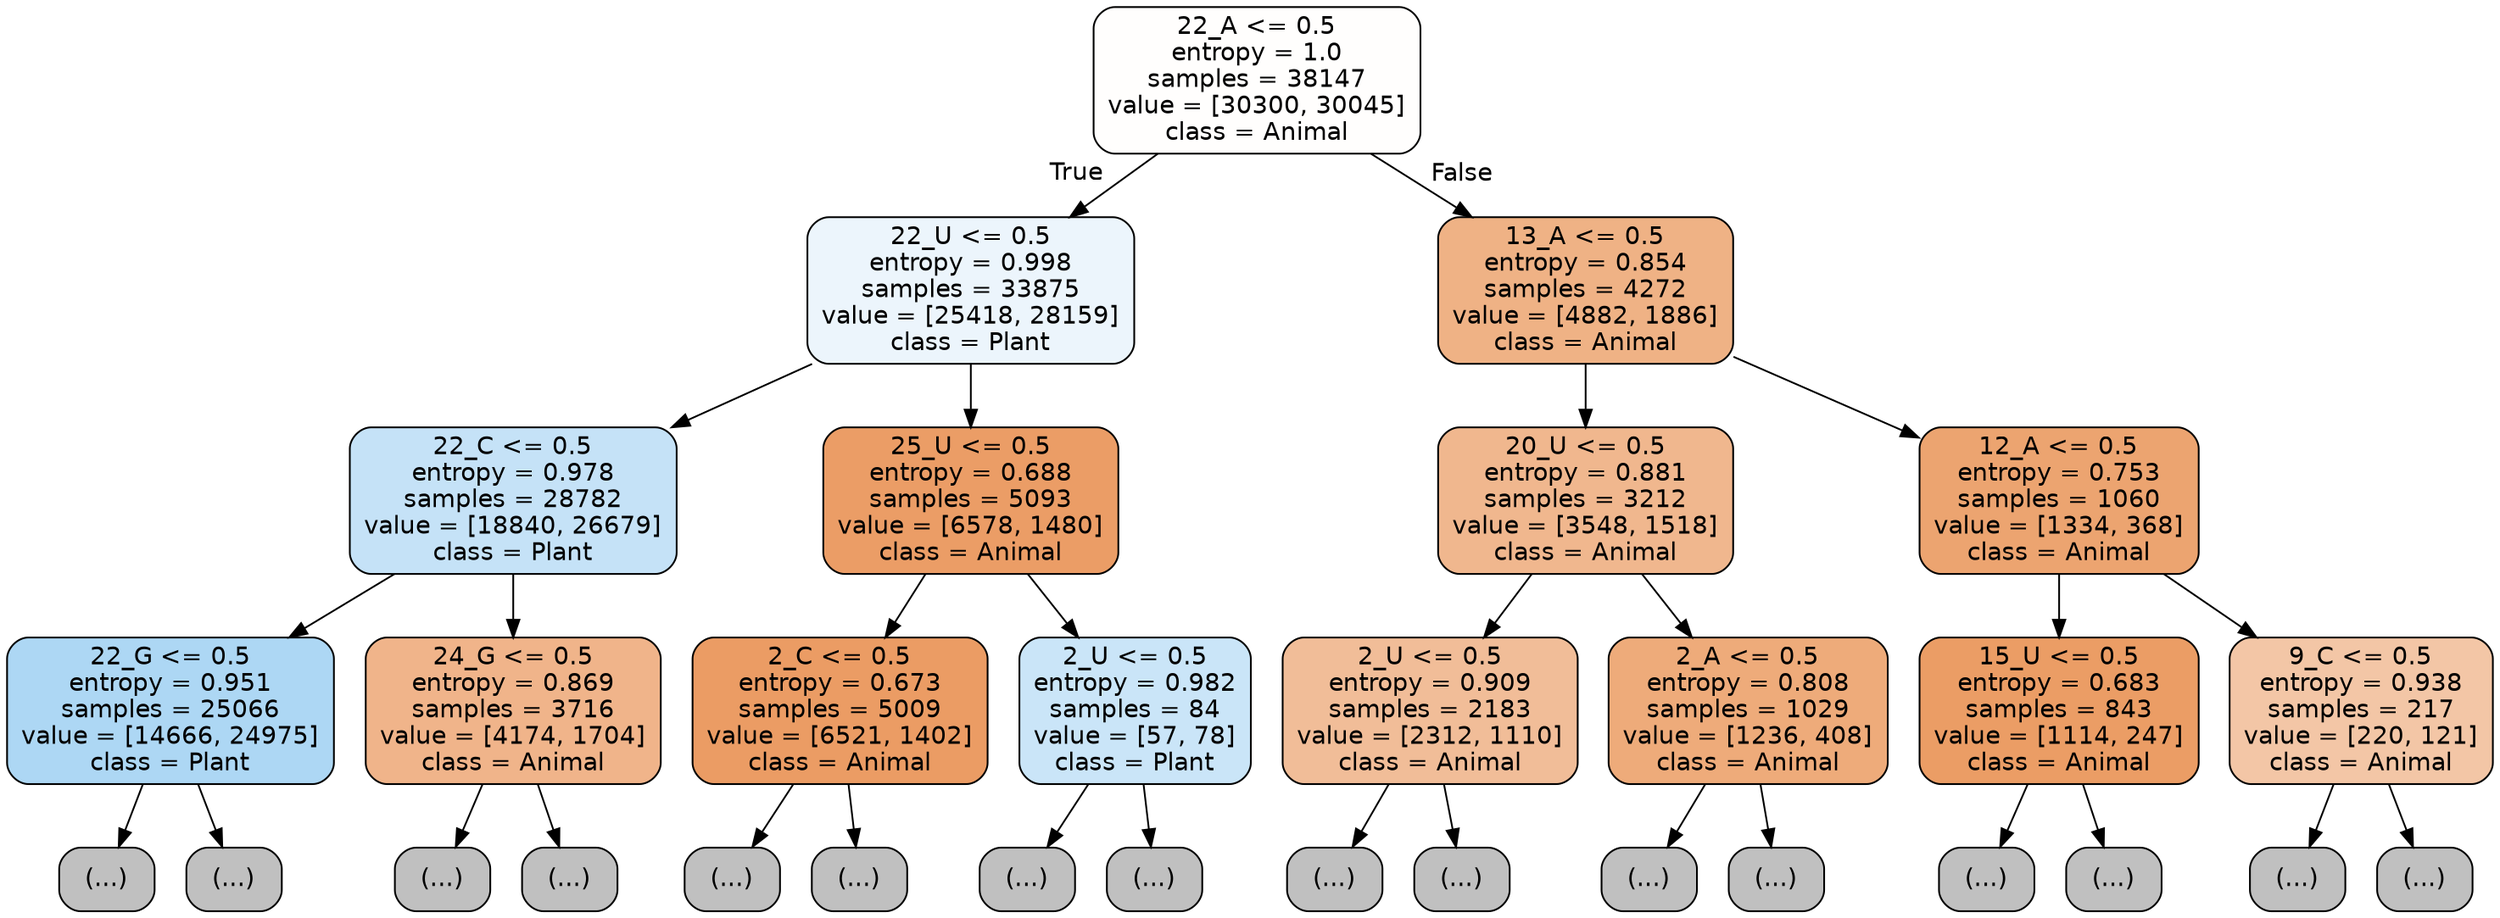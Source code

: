digraph Tree {
node [shape=box, style="filled, rounded", color="black", fontname="helvetica"] ;
edge [fontname="helvetica"] ;
0 [label="22_A <= 0.5\nentropy = 1.0\nsamples = 38147\nvalue = [30300, 30045]\nclass = Animal", fillcolor="#fffefd"] ;
1 [label="22_U <= 0.5\nentropy = 0.998\nsamples = 33875\nvalue = [25418, 28159]\nclass = Plant", fillcolor="#ecf5fc"] ;
0 -> 1 [labeldistance=2.5, labelangle=45, headlabel="True"] ;
2 [label="22_C <= 0.5\nentropy = 0.978\nsamples = 28782\nvalue = [18840, 26679]\nclass = Plant", fillcolor="#c5e2f7"] ;
1 -> 2 ;
3 [label="22_G <= 0.5\nentropy = 0.951\nsamples = 25066\nvalue = [14666, 24975]\nclass = Plant", fillcolor="#add7f4"] ;
2 -> 3 ;
4 [label="(...)", fillcolor="#C0C0C0"] ;
3 -> 4 ;
8795 [label="(...)", fillcolor="#C0C0C0"] ;
3 -> 8795 ;
10730 [label="24_G <= 0.5\nentropy = 0.869\nsamples = 3716\nvalue = [4174, 1704]\nclass = Animal", fillcolor="#f0b48a"] ;
2 -> 10730 ;
10731 [label="(...)", fillcolor="#C0C0C0"] ;
10730 -> 10731 ;
12406 [label="(...)", fillcolor="#C0C0C0"] ;
10730 -> 12406 ;
12519 [label="25_U <= 0.5\nentropy = 0.688\nsamples = 5093\nvalue = [6578, 1480]\nclass = Animal", fillcolor="#eb9d66"] ;
1 -> 12519 ;
12520 [label="2_C <= 0.5\nentropy = 0.673\nsamples = 5009\nvalue = [6521, 1402]\nclass = Animal", fillcolor="#eb9c64"] ;
12519 -> 12520 ;
12521 [label="(...)", fillcolor="#C0C0C0"] ;
12520 -> 12521 ;
13974 [label="(...)", fillcolor="#C0C0C0"] ;
12520 -> 13974 ;
14367 [label="2_U <= 0.5\nentropy = 0.982\nsamples = 84\nvalue = [57, 78]\nclass = Plant", fillcolor="#cae5f8"] ;
12519 -> 14367 ;
14368 [label="(...)", fillcolor="#C0C0C0"] ;
14367 -> 14368 ;
14391 [label="(...)", fillcolor="#C0C0C0"] ;
14367 -> 14391 ;
14396 [label="13_A <= 0.5\nentropy = 0.854\nsamples = 4272\nvalue = [4882, 1886]\nclass = Animal", fillcolor="#efb285"] ;
0 -> 14396 [labeldistance=2.5, labelangle=-45, headlabel="False"] ;
14397 [label="20_U <= 0.5\nentropy = 0.881\nsamples = 3212\nvalue = [3548, 1518]\nclass = Animal", fillcolor="#f0b78e"] ;
14396 -> 14397 ;
14398 [label="2_U <= 0.5\nentropy = 0.909\nsamples = 2183\nvalue = [2312, 1110]\nclass = Animal", fillcolor="#f1bd98"] ;
14397 -> 14398 ;
14399 [label="(...)", fillcolor="#C0C0C0"] ;
14398 -> 14399 ;
15240 [label="(...)", fillcolor="#C0C0C0"] ;
14398 -> 15240 ;
15561 [label="2_A <= 0.5\nentropy = 0.808\nsamples = 1029\nvalue = [1236, 408]\nclass = Animal", fillcolor="#eeab7a"] ;
14397 -> 15561 ;
15562 [label="(...)", fillcolor="#C0C0C0"] ;
15561 -> 15562 ;
15843 [label="(...)", fillcolor="#C0C0C0"] ;
15561 -> 15843 ;
15920 [label="12_A <= 0.5\nentropy = 0.753\nsamples = 1060\nvalue = [1334, 368]\nclass = Animal", fillcolor="#eca470"] ;
14396 -> 15920 ;
15921 [label="15_U <= 0.5\nentropy = 0.683\nsamples = 843\nvalue = [1114, 247]\nclass = Animal", fillcolor="#eb9d65"] ;
15920 -> 15921 ;
15922 [label="(...)", fillcolor="#C0C0C0"] ;
15921 -> 15922 ;
16171 [label="(...)", fillcolor="#C0C0C0"] ;
15921 -> 16171 ;
16260 [label="9_C <= 0.5\nentropy = 0.938\nsamples = 217\nvalue = [220, 121]\nclass = Animal", fillcolor="#f3c6a6"] ;
15920 -> 16260 ;
16261 [label="(...)", fillcolor="#C0C0C0"] ;
16260 -> 16261 ;
16374 [label="(...)", fillcolor="#C0C0C0"] ;
16260 -> 16374 ;
}